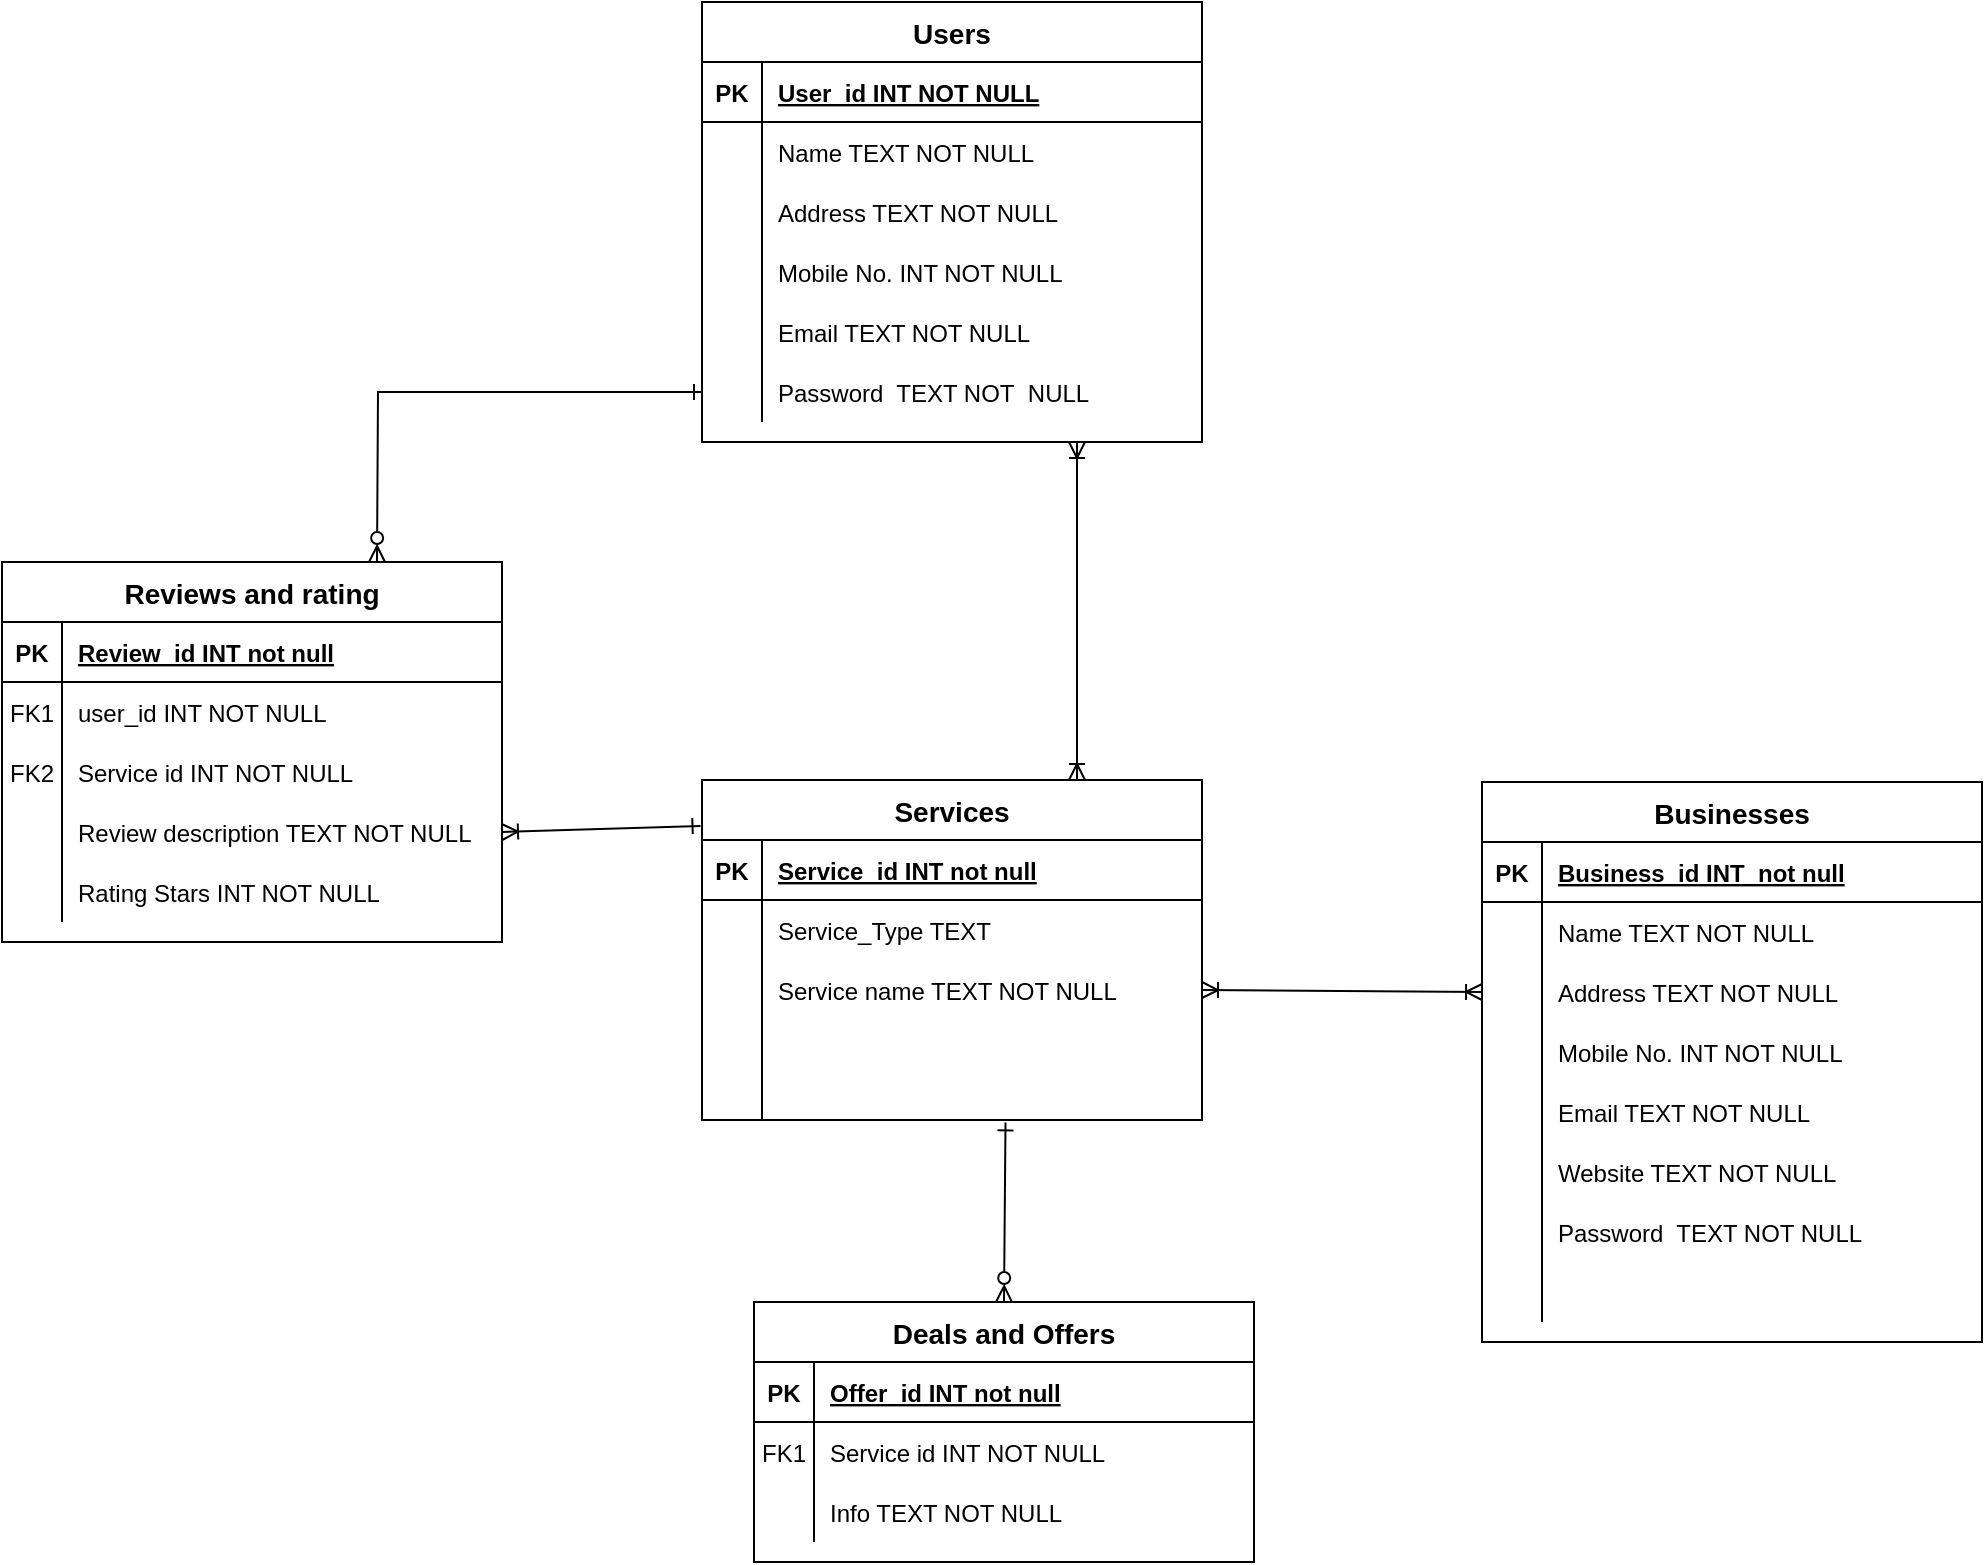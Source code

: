 <mxfile version="20.8.16" type="device"><diagram name="Page-1" id="4z1wokyIxAXoWgHfzOWW"><mxGraphModel dx="1480" dy="866" grid="0" gridSize="10" guides="1" tooltips="1" connect="1" arrows="1" fold="1" page="1" pageScale="1" pageWidth="3300" pageHeight="4681" math="0" shadow="0"><root><mxCell id="0"/><mxCell id="1" parent="0"/><mxCell id="Vyp-nWcAHgOusA_WSz8I-120" value="Businesses" style="shape=table;startSize=30;container=1;collapsible=1;childLayout=tableLayout;fixedRows=1;rowLines=0;fontStyle=1;align=center;resizeLast=1;fillColor=#FFFFFF;fontSize=14;" vertex="1" parent="1"><mxGeometry x="790" y="430" width="250" height="280" as="geometry"/></mxCell><mxCell id="Vyp-nWcAHgOusA_WSz8I-121" value="" style="shape=partialRectangle;collapsible=0;dropTarget=0;pointerEvents=0;fillColor=none;points=[[0,0.5],[1,0.5]];portConstraint=eastwest;top=0;left=0;right=0;bottom=1;" vertex="1" parent="Vyp-nWcAHgOusA_WSz8I-120"><mxGeometry y="30" width="250" height="30" as="geometry"/></mxCell><mxCell id="Vyp-nWcAHgOusA_WSz8I-122" value="PK" style="shape=partialRectangle;overflow=hidden;connectable=0;fillColor=none;top=0;left=0;bottom=0;right=0;fontStyle=1;" vertex="1" parent="Vyp-nWcAHgOusA_WSz8I-121"><mxGeometry width="30" height="30" as="geometry"><mxRectangle width="30" height="30" as="alternateBounds"/></mxGeometry></mxCell><mxCell id="Vyp-nWcAHgOusA_WSz8I-123" value="Business_id INT  not null" style="shape=partialRectangle;overflow=hidden;connectable=0;fillColor=none;top=0;left=0;bottom=0;right=0;align=left;spacingLeft=6;fontStyle=5;" vertex="1" parent="Vyp-nWcAHgOusA_WSz8I-121"><mxGeometry x="30" width="220" height="30" as="geometry"><mxRectangle width="220" height="30" as="alternateBounds"/></mxGeometry></mxCell><mxCell id="Vyp-nWcAHgOusA_WSz8I-124" value="" style="shape=partialRectangle;collapsible=0;dropTarget=0;pointerEvents=0;fillColor=none;points=[[0,0.5],[1,0.5]];portConstraint=eastwest;top=0;left=0;right=0;bottom=0;" vertex="1" parent="Vyp-nWcAHgOusA_WSz8I-120"><mxGeometry y="60" width="250" height="30" as="geometry"/></mxCell><mxCell id="Vyp-nWcAHgOusA_WSz8I-125" value="" style="shape=partialRectangle;overflow=hidden;connectable=0;fillColor=none;top=0;left=0;bottom=0;right=0;" vertex="1" parent="Vyp-nWcAHgOusA_WSz8I-124"><mxGeometry width="30" height="30" as="geometry"><mxRectangle width="30" height="30" as="alternateBounds"/></mxGeometry></mxCell><mxCell id="Vyp-nWcAHgOusA_WSz8I-126" value="Name TEXT NOT NULL" style="shape=partialRectangle;overflow=hidden;connectable=0;fillColor=none;top=0;left=0;bottom=0;right=0;align=left;spacingLeft=6;" vertex="1" parent="Vyp-nWcAHgOusA_WSz8I-124"><mxGeometry x="30" width="220" height="30" as="geometry"><mxRectangle width="220" height="30" as="alternateBounds"/></mxGeometry></mxCell><mxCell id="Vyp-nWcAHgOusA_WSz8I-127" value="" style="shape=partialRectangle;collapsible=0;dropTarget=0;pointerEvents=0;fillColor=none;points=[[0,0.5],[1,0.5]];portConstraint=eastwest;top=0;left=0;right=0;bottom=0;" vertex="1" parent="Vyp-nWcAHgOusA_WSz8I-120"><mxGeometry y="90" width="250" height="30" as="geometry"/></mxCell><mxCell id="Vyp-nWcAHgOusA_WSz8I-128" value="" style="shape=partialRectangle;overflow=hidden;connectable=0;fillColor=none;top=0;left=0;bottom=0;right=0;" vertex="1" parent="Vyp-nWcAHgOusA_WSz8I-127"><mxGeometry width="30" height="30" as="geometry"><mxRectangle width="30" height="30" as="alternateBounds"/></mxGeometry></mxCell><mxCell id="Vyp-nWcAHgOusA_WSz8I-129" value="Address TEXT NOT NULL" style="shape=partialRectangle;overflow=hidden;connectable=0;fillColor=none;top=0;left=0;bottom=0;right=0;align=left;spacingLeft=6;" vertex="1" parent="Vyp-nWcAHgOusA_WSz8I-127"><mxGeometry x="30" width="220" height="30" as="geometry"><mxRectangle width="220" height="30" as="alternateBounds"/></mxGeometry></mxCell><mxCell id="Vyp-nWcAHgOusA_WSz8I-130" value="" style="shape=partialRectangle;collapsible=0;dropTarget=0;pointerEvents=0;fillColor=none;points=[[0,0.5],[1,0.5]];portConstraint=eastwest;top=0;left=0;right=0;bottom=0;" vertex="1" parent="Vyp-nWcAHgOusA_WSz8I-120"><mxGeometry y="120" width="250" height="30" as="geometry"/></mxCell><mxCell id="Vyp-nWcAHgOusA_WSz8I-131" value="" style="shape=partialRectangle;overflow=hidden;connectable=0;fillColor=none;top=0;left=0;bottom=0;right=0;" vertex="1" parent="Vyp-nWcAHgOusA_WSz8I-130"><mxGeometry width="30" height="30" as="geometry"><mxRectangle width="30" height="30" as="alternateBounds"/></mxGeometry></mxCell><mxCell id="Vyp-nWcAHgOusA_WSz8I-132" value="Mobile No. INT NOT NULL" style="shape=partialRectangle;overflow=hidden;connectable=0;fillColor=none;top=0;left=0;bottom=0;right=0;align=left;spacingLeft=6;" vertex="1" parent="Vyp-nWcAHgOusA_WSz8I-130"><mxGeometry x="30" width="220" height="30" as="geometry"><mxRectangle width="220" height="30" as="alternateBounds"/></mxGeometry></mxCell><mxCell id="Vyp-nWcAHgOusA_WSz8I-133" value="" style="shape=partialRectangle;collapsible=0;dropTarget=0;pointerEvents=0;fillColor=none;points=[[0,0.5],[1,0.5]];portConstraint=eastwest;top=0;left=0;right=0;bottom=0;" vertex="1" parent="Vyp-nWcAHgOusA_WSz8I-120"><mxGeometry y="150" width="250" height="30" as="geometry"/></mxCell><mxCell id="Vyp-nWcAHgOusA_WSz8I-134" value="" style="shape=partialRectangle;overflow=hidden;connectable=0;fillColor=none;top=0;left=0;bottom=0;right=0;" vertex="1" parent="Vyp-nWcAHgOusA_WSz8I-133"><mxGeometry width="30" height="30" as="geometry"><mxRectangle width="30" height="30" as="alternateBounds"/></mxGeometry></mxCell><mxCell id="Vyp-nWcAHgOusA_WSz8I-135" value="Email TEXT NOT NULL" style="shape=partialRectangle;overflow=hidden;connectable=0;fillColor=none;top=0;left=0;bottom=0;right=0;align=left;spacingLeft=6;" vertex="1" parent="Vyp-nWcAHgOusA_WSz8I-133"><mxGeometry x="30" width="220" height="30" as="geometry"><mxRectangle width="220" height="30" as="alternateBounds"/></mxGeometry></mxCell><mxCell id="Vyp-nWcAHgOusA_WSz8I-136" value="" style="shape=partialRectangle;collapsible=0;dropTarget=0;pointerEvents=0;fillColor=none;points=[[0,0.5],[1,0.5]];portConstraint=eastwest;top=0;left=0;right=0;bottom=0;" vertex="1" parent="Vyp-nWcAHgOusA_WSz8I-120"><mxGeometry y="180" width="250" height="30" as="geometry"/></mxCell><mxCell id="Vyp-nWcAHgOusA_WSz8I-137" value="" style="shape=partialRectangle;overflow=hidden;connectable=0;fillColor=none;top=0;left=0;bottom=0;right=0;" vertex="1" parent="Vyp-nWcAHgOusA_WSz8I-136"><mxGeometry width="30" height="30" as="geometry"><mxRectangle width="30" height="30" as="alternateBounds"/></mxGeometry></mxCell><mxCell id="Vyp-nWcAHgOusA_WSz8I-138" value="Website TEXT NOT NULL" style="shape=partialRectangle;overflow=hidden;connectable=0;fillColor=none;top=0;left=0;bottom=0;right=0;align=left;spacingLeft=6;" vertex="1" parent="Vyp-nWcAHgOusA_WSz8I-136"><mxGeometry x="30" width="220" height="30" as="geometry"><mxRectangle width="220" height="30" as="alternateBounds"/></mxGeometry></mxCell><mxCell id="Vyp-nWcAHgOusA_WSz8I-139" value="" style="shape=partialRectangle;collapsible=0;dropTarget=0;pointerEvents=0;fillColor=none;points=[[0,0.5],[1,0.5]];portConstraint=eastwest;top=0;left=0;right=0;bottom=0;" vertex="1" parent="Vyp-nWcAHgOusA_WSz8I-120"><mxGeometry y="210" width="250" height="30" as="geometry"/></mxCell><mxCell id="Vyp-nWcAHgOusA_WSz8I-140" value="" style="shape=partialRectangle;overflow=hidden;connectable=0;fillColor=none;top=0;left=0;bottom=0;right=0;" vertex="1" parent="Vyp-nWcAHgOusA_WSz8I-139"><mxGeometry width="30" height="30" as="geometry"><mxRectangle width="30" height="30" as="alternateBounds"/></mxGeometry></mxCell><mxCell id="Vyp-nWcAHgOusA_WSz8I-141" value="Password  TEXT NOT NULL" style="shape=partialRectangle;overflow=hidden;connectable=0;fillColor=none;top=0;left=0;bottom=0;right=0;align=left;spacingLeft=6;" vertex="1" parent="Vyp-nWcAHgOusA_WSz8I-139"><mxGeometry x="30" width="220" height="30" as="geometry"><mxRectangle width="220" height="30" as="alternateBounds"/></mxGeometry></mxCell><mxCell id="Vyp-nWcAHgOusA_WSz8I-142" value="" style="shape=partialRectangle;collapsible=0;dropTarget=0;pointerEvents=0;fillColor=none;points=[[0,0.5],[1,0.5]];portConstraint=eastwest;top=0;left=0;right=0;bottom=0;" vertex="1" parent="Vyp-nWcAHgOusA_WSz8I-120"><mxGeometry y="240" width="250" height="30" as="geometry"/></mxCell><mxCell id="Vyp-nWcAHgOusA_WSz8I-143" value="" style="shape=partialRectangle;overflow=hidden;connectable=0;fillColor=none;top=0;left=0;bottom=0;right=0;" vertex="1" parent="Vyp-nWcAHgOusA_WSz8I-142"><mxGeometry width="30" height="30" as="geometry"><mxRectangle width="30" height="30" as="alternateBounds"/></mxGeometry></mxCell><mxCell id="Vyp-nWcAHgOusA_WSz8I-144" value="" style="shape=partialRectangle;overflow=hidden;connectable=0;fillColor=none;top=0;left=0;bottom=0;right=0;align=left;spacingLeft=6;" vertex="1" parent="Vyp-nWcAHgOusA_WSz8I-142"><mxGeometry x="30" width="220" height="30" as="geometry"><mxRectangle width="220" height="30" as="alternateBounds"/></mxGeometry></mxCell><mxCell id="Vyp-nWcAHgOusA_WSz8I-145" value="Reviews and rating" style="shape=table;startSize=30;container=1;collapsible=1;childLayout=tableLayout;fixedRows=1;rowLines=0;fontStyle=1;align=center;resizeLast=1;fillColor=#FFFFFF;fontSize=14;" vertex="1" parent="1"><mxGeometry x="50" y="320" width="250" height="190" as="geometry"/></mxCell><mxCell id="Vyp-nWcAHgOusA_WSz8I-146" value="" style="shape=partialRectangle;collapsible=0;dropTarget=0;pointerEvents=0;fillColor=none;points=[[0,0.5],[1,0.5]];portConstraint=eastwest;top=0;left=0;right=0;bottom=1;" vertex="1" parent="Vyp-nWcAHgOusA_WSz8I-145"><mxGeometry y="30" width="250" height="30" as="geometry"/></mxCell><mxCell id="Vyp-nWcAHgOusA_WSz8I-147" value="PK" style="shape=partialRectangle;overflow=hidden;connectable=0;fillColor=none;top=0;left=0;bottom=0;right=0;fontStyle=1;" vertex="1" parent="Vyp-nWcAHgOusA_WSz8I-146"><mxGeometry width="30" height="30" as="geometry"><mxRectangle width="30" height="30" as="alternateBounds"/></mxGeometry></mxCell><mxCell id="Vyp-nWcAHgOusA_WSz8I-148" value="Review_id INT not null" style="shape=partialRectangle;overflow=hidden;connectable=0;fillColor=none;top=0;left=0;bottom=0;right=0;align=left;spacingLeft=6;fontStyle=5;" vertex="1" parent="Vyp-nWcAHgOusA_WSz8I-146"><mxGeometry x="30" width="220" height="30" as="geometry"><mxRectangle width="220" height="30" as="alternateBounds"/></mxGeometry></mxCell><mxCell id="Vyp-nWcAHgOusA_WSz8I-149" value="" style="shape=partialRectangle;collapsible=0;dropTarget=0;pointerEvents=0;fillColor=none;points=[[0,0.5],[1,0.5]];portConstraint=eastwest;top=0;left=0;right=0;bottom=0;" vertex="1" parent="Vyp-nWcAHgOusA_WSz8I-145"><mxGeometry y="60" width="250" height="30" as="geometry"/></mxCell><mxCell id="Vyp-nWcAHgOusA_WSz8I-150" value="FK1" style="shape=partialRectangle;overflow=hidden;connectable=0;fillColor=none;top=0;left=0;bottom=0;right=0;" vertex="1" parent="Vyp-nWcAHgOusA_WSz8I-149"><mxGeometry width="30" height="30" as="geometry"><mxRectangle width="30" height="30" as="alternateBounds"/></mxGeometry></mxCell><mxCell id="Vyp-nWcAHgOusA_WSz8I-151" value="user_id INT NOT NULL" style="shape=partialRectangle;overflow=hidden;connectable=0;fillColor=none;top=0;left=0;bottom=0;right=0;align=left;spacingLeft=6;" vertex="1" parent="Vyp-nWcAHgOusA_WSz8I-149"><mxGeometry x="30" width="220" height="30" as="geometry"><mxRectangle width="220" height="30" as="alternateBounds"/></mxGeometry></mxCell><mxCell id="Vyp-nWcAHgOusA_WSz8I-152" value="" style="shape=partialRectangle;collapsible=0;dropTarget=0;pointerEvents=0;fillColor=none;points=[[0,0.5],[1,0.5]];portConstraint=eastwest;top=0;left=0;right=0;bottom=0;" vertex="1" parent="Vyp-nWcAHgOusA_WSz8I-145"><mxGeometry y="90" width="250" height="30" as="geometry"/></mxCell><mxCell id="Vyp-nWcAHgOusA_WSz8I-153" value="FK2" style="shape=partialRectangle;overflow=hidden;connectable=0;fillColor=none;top=0;left=0;bottom=0;right=0;" vertex="1" parent="Vyp-nWcAHgOusA_WSz8I-152"><mxGeometry width="30" height="30" as="geometry"><mxRectangle width="30" height="30" as="alternateBounds"/></mxGeometry></mxCell><mxCell id="Vyp-nWcAHgOusA_WSz8I-154" value="Service id INT NOT NULL" style="shape=partialRectangle;overflow=hidden;connectable=0;fillColor=none;top=0;left=0;bottom=0;right=0;align=left;spacingLeft=6;" vertex="1" parent="Vyp-nWcAHgOusA_WSz8I-152"><mxGeometry x="30" width="220" height="30" as="geometry"><mxRectangle width="220" height="30" as="alternateBounds"/></mxGeometry></mxCell><mxCell id="Vyp-nWcAHgOusA_WSz8I-155" value="" style="shape=partialRectangle;collapsible=0;dropTarget=0;pointerEvents=0;fillColor=none;points=[[0,0.5],[1,0.5]];portConstraint=eastwest;top=0;left=0;right=0;bottom=0;" vertex="1" parent="Vyp-nWcAHgOusA_WSz8I-145"><mxGeometry y="120" width="250" height="30" as="geometry"/></mxCell><mxCell id="Vyp-nWcAHgOusA_WSz8I-156" value="" style="shape=partialRectangle;overflow=hidden;connectable=0;fillColor=none;top=0;left=0;bottom=0;right=0;" vertex="1" parent="Vyp-nWcAHgOusA_WSz8I-155"><mxGeometry width="30" height="30" as="geometry"><mxRectangle width="30" height="30" as="alternateBounds"/></mxGeometry></mxCell><mxCell id="Vyp-nWcAHgOusA_WSz8I-157" value="Review description TEXT NOT NULL" style="shape=partialRectangle;overflow=hidden;connectable=0;fillColor=none;top=0;left=0;bottom=0;right=0;align=left;spacingLeft=6;" vertex="1" parent="Vyp-nWcAHgOusA_WSz8I-155"><mxGeometry x="30" width="220" height="30" as="geometry"><mxRectangle width="220" height="30" as="alternateBounds"/></mxGeometry></mxCell><mxCell id="Vyp-nWcAHgOusA_WSz8I-158" value="" style="shape=partialRectangle;collapsible=0;dropTarget=0;pointerEvents=0;fillColor=none;points=[[0,0.5],[1,0.5]];portConstraint=eastwest;top=0;left=0;right=0;bottom=0;" vertex="1" parent="Vyp-nWcAHgOusA_WSz8I-145"><mxGeometry y="150" width="250" height="30" as="geometry"/></mxCell><mxCell id="Vyp-nWcAHgOusA_WSz8I-159" value="" style="shape=partialRectangle;overflow=hidden;connectable=0;fillColor=none;top=0;left=0;bottom=0;right=0;" vertex="1" parent="Vyp-nWcAHgOusA_WSz8I-158"><mxGeometry width="30" height="30" as="geometry"><mxRectangle width="30" height="30" as="alternateBounds"/></mxGeometry></mxCell><mxCell id="Vyp-nWcAHgOusA_WSz8I-160" value="Rating Stars INT NOT NULL" style="shape=partialRectangle;overflow=hidden;connectable=0;fillColor=none;top=0;left=0;bottom=0;right=0;align=left;spacingLeft=6;" vertex="1" parent="Vyp-nWcAHgOusA_WSz8I-158"><mxGeometry x="30" width="220" height="30" as="geometry"><mxRectangle width="220" height="30" as="alternateBounds"/></mxGeometry></mxCell><mxCell id="Vyp-nWcAHgOusA_WSz8I-161" value="Users" style="shape=table;startSize=30;container=1;collapsible=1;childLayout=tableLayout;fixedRows=1;rowLines=0;fontStyle=1;align=center;resizeLast=1;fillColor=#FFFFFF;fontSize=14;" vertex="1" parent="1"><mxGeometry x="400" y="40" width="250" height="220" as="geometry"/></mxCell><mxCell id="Vyp-nWcAHgOusA_WSz8I-162" value="" style="shape=partialRectangle;collapsible=0;dropTarget=0;pointerEvents=0;fillColor=none;points=[[0,0.5],[1,0.5]];portConstraint=eastwest;top=0;left=0;right=0;bottom=1;" vertex="1" parent="Vyp-nWcAHgOusA_WSz8I-161"><mxGeometry y="30" width="250" height="30" as="geometry"/></mxCell><mxCell id="Vyp-nWcAHgOusA_WSz8I-163" value="PK" style="shape=partialRectangle;overflow=hidden;connectable=0;fillColor=none;top=0;left=0;bottom=0;right=0;fontStyle=1;" vertex="1" parent="Vyp-nWcAHgOusA_WSz8I-162"><mxGeometry width="30" height="30" as="geometry"><mxRectangle width="30" height="30" as="alternateBounds"/></mxGeometry></mxCell><mxCell id="Vyp-nWcAHgOusA_WSz8I-164" value="User_id INT NOT NULL" style="shape=partialRectangle;overflow=hidden;connectable=0;fillColor=none;top=0;left=0;bottom=0;right=0;align=left;spacingLeft=6;fontStyle=5;" vertex="1" parent="Vyp-nWcAHgOusA_WSz8I-162"><mxGeometry x="30" width="220" height="30" as="geometry"><mxRectangle width="220" height="30" as="alternateBounds"/></mxGeometry></mxCell><mxCell id="Vyp-nWcAHgOusA_WSz8I-165" value="" style="shape=partialRectangle;collapsible=0;dropTarget=0;pointerEvents=0;fillColor=none;points=[[0,0.5],[1,0.5]];portConstraint=eastwest;top=0;left=0;right=0;bottom=0;" vertex="1" parent="Vyp-nWcAHgOusA_WSz8I-161"><mxGeometry y="60" width="250" height="30" as="geometry"/></mxCell><mxCell id="Vyp-nWcAHgOusA_WSz8I-166" value="" style="shape=partialRectangle;overflow=hidden;connectable=0;fillColor=none;top=0;left=0;bottom=0;right=0;" vertex="1" parent="Vyp-nWcAHgOusA_WSz8I-165"><mxGeometry width="30" height="30" as="geometry"><mxRectangle width="30" height="30" as="alternateBounds"/></mxGeometry></mxCell><mxCell id="Vyp-nWcAHgOusA_WSz8I-167" value="Name TEXT NOT NULL" style="shape=partialRectangle;overflow=hidden;connectable=0;fillColor=none;top=0;left=0;bottom=0;right=0;align=left;spacingLeft=6;" vertex="1" parent="Vyp-nWcAHgOusA_WSz8I-165"><mxGeometry x="30" width="220" height="30" as="geometry"><mxRectangle width="220" height="30" as="alternateBounds"/></mxGeometry></mxCell><mxCell id="Vyp-nWcAHgOusA_WSz8I-168" value="" style="shape=partialRectangle;collapsible=0;dropTarget=0;pointerEvents=0;fillColor=none;points=[[0,0.5],[1,0.5]];portConstraint=eastwest;top=0;left=0;right=0;bottom=0;" vertex="1" parent="Vyp-nWcAHgOusA_WSz8I-161"><mxGeometry y="90" width="250" height="30" as="geometry"/></mxCell><mxCell id="Vyp-nWcAHgOusA_WSz8I-169" value="" style="shape=partialRectangle;overflow=hidden;connectable=0;fillColor=none;top=0;left=0;bottom=0;right=0;" vertex="1" parent="Vyp-nWcAHgOusA_WSz8I-168"><mxGeometry width="30" height="30" as="geometry"><mxRectangle width="30" height="30" as="alternateBounds"/></mxGeometry></mxCell><mxCell id="Vyp-nWcAHgOusA_WSz8I-170" value="Address TEXT NOT NULL" style="shape=partialRectangle;overflow=hidden;connectable=0;fillColor=none;top=0;left=0;bottom=0;right=0;align=left;spacingLeft=6;" vertex="1" parent="Vyp-nWcAHgOusA_WSz8I-168"><mxGeometry x="30" width="220" height="30" as="geometry"><mxRectangle width="220" height="30" as="alternateBounds"/></mxGeometry></mxCell><mxCell id="Vyp-nWcAHgOusA_WSz8I-171" value="" style="shape=partialRectangle;collapsible=0;dropTarget=0;pointerEvents=0;fillColor=none;points=[[0,0.5],[1,0.5]];portConstraint=eastwest;top=0;left=0;right=0;bottom=0;" vertex="1" parent="Vyp-nWcAHgOusA_WSz8I-161"><mxGeometry y="120" width="250" height="30" as="geometry"/></mxCell><mxCell id="Vyp-nWcAHgOusA_WSz8I-172" value="" style="shape=partialRectangle;overflow=hidden;connectable=0;fillColor=none;top=0;left=0;bottom=0;right=0;" vertex="1" parent="Vyp-nWcAHgOusA_WSz8I-171"><mxGeometry width="30" height="30" as="geometry"><mxRectangle width="30" height="30" as="alternateBounds"/></mxGeometry></mxCell><mxCell id="Vyp-nWcAHgOusA_WSz8I-173" value="Mobile No. INT NOT NULL" style="shape=partialRectangle;overflow=hidden;connectable=0;fillColor=none;top=0;left=0;bottom=0;right=0;align=left;spacingLeft=6;" vertex="1" parent="Vyp-nWcAHgOusA_WSz8I-171"><mxGeometry x="30" width="220" height="30" as="geometry"><mxRectangle width="220" height="30" as="alternateBounds"/></mxGeometry></mxCell><mxCell id="Vyp-nWcAHgOusA_WSz8I-174" value="" style="shape=partialRectangle;collapsible=0;dropTarget=0;pointerEvents=0;fillColor=none;points=[[0,0.5],[1,0.5]];portConstraint=eastwest;top=0;left=0;right=0;bottom=0;" vertex="1" parent="Vyp-nWcAHgOusA_WSz8I-161"><mxGeometry y="150" width="250" height="30" as="geometry"/></mxCell><mxCell id="Vyp-nWcAHgOusA_WSz8I-175" value="" style="shape=partialRectangle;overflow=hidden;connectable=0;fillColor=none;top=0;left=0;bottom=0;right=0;" vertex="1" parent="Vyp-nWcAHgOusA_WSz8I-174"><mxGeometry width="30" height="30" as="geometry"><mxRectangle width="30" height="30" as="alternateBounds"/></mxGeometry></mxCell><mxCell id="Vyp-nWcAHgOusA_WSz8I-176" value="Email TEXT NOT NULL" style="shape=partialRectangle;overflow=hidden;connectable=0;fillColor=none;top=0;left=0;bottom=0;right=0;align=left;spacingLeft=6;" vertex="1" parent="Vyp-nWcAHgOusA_WSz8I-174"><mxGeometry x="30" width="220" height="30" as="geometry"><mxRectangle width="220" height="30" as="alternateBounds"/></mxGeometry></mxCell><mxCell id="Vyp-nWcAHgOusA_WSz8I-177" value="" style="shape=partialRectangle;collapsible=0;dropTarget=0;pointerEvents=0;fillColor=none;points=[[0,0.5],[1,0.5]];portConstraint=eastwest;top=0;left=0;right=0;bottom=0;" vertex="1" parent="Vyp-nWcAHgOusA_WSz8I-161"><mxGeometry y="180" width="250" height="30" as="geometry"/></mxCell><mxCell id="Vyp-nWcAHgOusA_WSz8I-178" value="" style="shape=partialRectangle;overflow=hidden;connectable=0;fillColor=none;top=0;left=0;bottom=0;right=0;" vertex="1" parent="Vyp-nWcAHgOusA_WSz8I-177"><mxGeometry width="30" height="30" as="geometry"><mxRectangle width="30" height="30" as="alternateBounds"/></mxGeometry></mxCell><mxCell id="Vyp-nWcAHgOusA_WSz8I-179" value="Password  TEXT NOT  NULL" style="shape=partialRectangle;overflow=hidden;connectable=0;fillColor=none;top=0;left=0;bottom=0;right=0;align=left;spacingLeft=6;" vertex="1" parent="Vyp-nWcAHgOusA_WSz8I-177"><mxGeometry x="30" width="220" height="30" as="geometry"><mxRectangle width="220" height="30" as="alternateBounds"/></mxGeometry></mxCell><mxCell id="Vyp-nWcAHgOusA_WSz8I-180" value="Deals and Offers" style="shape=table;startSize=30;container=1;collapsible=1;childLayout=tableLayout;fixedRows=1;rowLines=0;fontStyle=1;align=center;resizeLast=1;fillColor=#FFFFFF;fontSize=14;" vertex="1" parent="1"><mxGeometry x="426" y="690" width="250" height="130" as="geometry"/></mxCell><mxCell id="Vyp-nWcAHgOusA_WSz8I-181" value="" style="shape=partialRectangle;collapsible=0;dropTarget=0;pointerEvents=0;fillColor=none;points=[[0,0.5],[1,0.5]];portConstraint=eastwest;top=0;left=0;right=0;bottom=1;" vertex="1" parent="Vyp-nWcAHgOusA_WSz8I-180"><mxGeometry y="30" width="250" height="30" as="geometry"/></mxCell><mxCell id="Vyp-nWcAHgOusA_WSz8I-182" value="PK" style="shape=partialRectangle;overflow=hidden;connectable=0;fillColor=none;top=0;left=0;bottom=0;right=0;fontStyle=1;" vertex="1" parent="Vyp-nWcAHgOusA_WSz8I-181"><mxGeometry width="30" height="30" as="geometry"><mxRectangle width="30" height="30" as="alternateBounds"/></mxGeometry></mxCell><mxCell id="Vyp-nWcAHgOusA_WSz8I-183" value="Offer_id INT not null" style="shape=partialRectangle;overflow=hidden;connectable=0;fillColor=none;top=0;left=0;bottom=0;right=0;align=left;spacingLeft=6;fontStyle=5;" vertex="1" parent="Vyp-nWcAHgOusA_WSz8I-181"><mxGeometry x="30" width="220" height="30" as="geometry"><mxRectangle width="220" height="30" as="alternateBounds"/></mxGeometry></mxCell><mxCell id="Vyp-nWcAHgOusA_WSz8I-184" value="" style="shape=partialRectangle;collapsible=0;dropTarget=0;pointerEvents=0;fillColor=none;points=[[0,0.5],[1,0.5]];portConstraint=eastwest;top=0;left=0;right=0;bottom=0;" vertex="1" parent="Vyp-nWcAHgOusA_WSz8I-180"><mxGeometry y="60" width="250" height="30" as="geometry"/></mxCell><mxCell id="Vyp-nWcAHgOusA_WSz8I-185" value="FK1" style="shape=partialRectangle;overflow=hidden;connectable=0;fillColor=none;top=0;left=0;bottom=0;right=0;" vertex="1" parent="Vyp-nWcAHgOusA_WSz8I-184"><mxGeometry width="30" height="30" as="geometry"><mxRectangle width="30" height="30" as="alternateBounds"/></mxGeometry></mxCell><mxCell id="Vyp-nWcAHgOusA_WSz8I-186" value="Service id INT NOT NULL" style="shape=partialRectangle;overflow=hidden;connectable=0;fillColor=none;top=0;left=0;bottom=0;right=0;align=left;spacingLeft=6;" vertex="1" parent="Vyp-nWcAHgOusA_WSz8I-184"><mxGeometry x="30" width="220" height="30" as="geometry"><mxRectangle width="220" height="30" as="alternateBounds"/></mxGeometry></mxCell><mxCell id="Vyp-nWcAHgOusA_WSz8I-187" value="" style="shape=partialRectangle;collapsible=0;dropTarget=0;pointerEvents=0;fillColor=none;points=[[0,0.5],[1,0.5]];portConstraint=eastwest;top=0;left=0;right=0;bottom=0;" vertex="1" parent="Vyp-nWcAHgOusA_WSz8I-180"><mxGeometry y="90" width="250" height="30" as="geometry"/></mxCell><mxCell id="Vyp-nWcAHgOusA_WSz8I-188" value="" style="shape=partialRectangle;overflow=hidden;connectable=0;fillColor=none;top=0;left=0;bottom=0;right=0;" vertex="1" parent="Vyp-nWcAHgOusA_WSz8I-187"><mxGeometry width="30" height="30" as="geometry"><mxRectangle width="30" height="30" as="alternateBounds"/></mxGeometry></mxCell><mxCell id="Vyp-nWcAHgOusA_WSz8I-189" value="Info TEXT NOT NULL" style="shape=partialRectangle;overflow=hidden;connectable=0;fillColor=none;top=0;left=0;bottom=0;right=0;align=left;spacingLeft=6;" vertex="1" parent="Vyp-nWcAHgOusA_WSz8I-187"><mxGeometry x="30" width="220" height="30" as="geometry"><mxRectangle width="220" height="30" as="alternateBounds"/></mxGeometry></mxCell><mxCell id="Vyp-nWcAHgOusA_WSz8I-190" value="Services" style="shape=table;startSize=30;container=1;collapsible=1;childLayout=tableLayout;fixedRows=1;rowLines=0;fontStyle=1;align=center;resizeLast=1;fillColor=#FFFFFF;fontSize=14;" vertex="1" parent="1"><mxGeometry x="400" y="429" width="250" height="170" as="geometry"/></mxCell><mxCell id="Vyp-nWcAHgOusA_WSz8I-191" value="" style="shape=partialRectangle;collapsible=0;dropTarget=0;pointerEvents=0;fillColor=none;points=[[0,0.5],[1,0.5]];portConstraint=eastwest;top=0;left=0;right=0;bottom=1;" vertex="1" parent="Vyp-nWcAHgOusA_WSz8I-190"><mxGeometry y="30" width="250" height="30" as="geometry"/></mxCell><mxCell id="Vyp-nWcAHgOusA_WSz8I-192" value="PK" style="shape=partialRectangle;overflow=hidden;connectable=0;fillColor=none;top=0;left=0;bottom=0;right=0;fontStyle=1;" vertex="1" parent="Vyp-nWcAHgOusA_WSz8I-191"><mxGeometry width="30" height="30" as="geometry"><mxRectangle width="30" height="30" as="alternateBounds"/></mxGeometry></mxCell><mxCell id="Vyp-nWcAHgOusA_WSz8I-193" value="Service_id INT not null" style="shape=partialRectangle;overflow=hidden;connectable=0;fillColor=none;top=0;left=0;bottom=0;right=0;align=left;spacingLeft=6;fontStyle=5;" vertex="1" parent="Vyp-nWcAHgOusA_WSz8I-191"><mxGeometry x="30" width="220" height="30" as="geometry"><mxRectangle width="220" height="30" as="alternateBounds"/></mxGeometry></mxCell><mxCell id="Vyp-nWcAHgOusA_WSz8I-194" value="" style="shape=partialRectangle;collapsible=0;dropTarget=0;pointerEvents=0;fillColor=none;points=[[0,0.5],[1,0.5]];portConstraint=eastwest;top=0;left=0;right=0;bottom=0;" vertex="1" parent="Vyp-nWcAHgOusA_WSz8I-190"><mxGeometry y="60" width="250" height="30" as="geometry"/></mxCell><mxCell id="Vyp-nWcAHgOusA_WSz8I-195" value="" style="shape=partialRectangle;overflow=hidden;connectable=0;fillColor=none;top=0;left=0;bottom=0;right=0;" vertex="1" parent="Vyp-nWcAHgOusA_WSz8I-194"><mxGeometry width="30" height="30" as="geometry"><mxRectangle width="30" height="30" as="alternateBounds"/></mxGeometry></mxCell><mxCell id="Vyp-nWcAHgOusA_WSz8I-196" value="Service_Type TEXT" style="shape=partialRectangle;overflow=hidden;connectable=0;fillColor=none;top=0;left=0;bottom=0;right=0;align=left;spacingLeft=6;" vertex="1" parent="Vyp-nWcAHgOusA_WSz8I-194"><mxGeometry x="30" width="220" height="30" as="geometry"><mxRectangle width="220" height="30" as="alternateBounds"/></mxGeometry></mxCell><mxCell id="Vyp-nWcAHgOusA_WSz8I-197" value="" style="shape=partialRectangle;collapsible=0;dropTarget=0;pointerEvents=0;fillColor=none;points=[[0,0.5],[1,0.5]];portConstraint=eastwest;top=0;left=0;right=0;bottom=0;" vertex="1" parent="Vyp-nWcAHgOusA_WSz8I-190"><mxGeometry y="90" width="250" height="30" as="geometry"/></mxCell><mxCell id="Vyp-nWcAHgOusA_WSz8I-198" value="" style="shape=partialRectangle;overflow=hidden;connectable=0;fillColor=none;top=0;left=0;bottom=0;right=0;" vertex="1" parent="Vyp-nWcAHgOusA_WSz8I-197"><mxGeometry width="30" height="30" as="geometry"><mxRectangle width="30" height="30" as="alternateBounds"/></mxGeometry></mxCell><mxCell id="Vyp-nWcAHgOusA_WSz8I-199" value="Service name TEXT NOT NULL" style="shape=partialRectangle;overflow=hidden;connectable=0;fillColor=none;top=0;left=0;bottom=0;right=0;align=left;spacingLeft=6;" vertex="1" parent="Vyp-nWcAHgOusA_WSz8I-197"><mxGeometry x="30" width="220" height="30" as="geometry"><mxRectangle width="220" height="30" as="alternateBounds"/></mxGeometry></mxCell><mxCell id="Vyp-nWcAHgOusA_WSz8I-200" value="" style="shape=partialRectangle;collapsible=0;dropTarget=0;pointerEvents=0;fillColor=none;points=[[0,0.5],[1,0.5]];portConstraint=eastwest;top=0;left=0;right=0;bottom=0;" vertex="1" parent="Vyp-nWcAHgOusA_WSz8I-190"><mxGeometry y="120" width="250" height="30" as="geometry"/></mxCell><mxCell id="Vyp-nWcAHgOusA_WSz8I-201" value="" style="shape=partialRectangle;overflow=hidden;connectable=0;fillColor=none;top=0;left=0;bottom=0;right=0;" vertex="1" parent="Vyp-nWcAHgOusA_WSz8I-200"><mxGeometry width="30" height="30" as="geometry"><mxRectangle width="30" height="30" as="alternateBounds"/></mxGeometry></mxCell><mxCell id="Vyp-nWcAHgOusA_WSz8I-202" value="" style="shape=partialRectangle;overflow=hidden;connectable=0;fillColor=none;top=0;left=0;bottom=0;right=0;align=left;spacingLeft=6;" vertex="1" parent="Vyp-nWcAHgOusA_WSz8I-200"><mxGeometry x="30" width="220" height="30" as="geometry"><mxRectangle width="220" height="30" as="alternateBounds"/></mxGeometry></mxCell><mxCell id="Vyp-nWcAHgOusA_WSz8I-203" value="" style="shape=partialRectangle;collapsible=0;dropTarget=0;pointerEvents=0;fillColor=none;points=[[0,0.5],[1,0.5]];portConstraint=eastwest;top=0;left=0;right=0;bottom=0;" vertex="1" parent="Vyp-nWcAHgOusA_WSz8I-190"><mxGeometry y="150" width="250" height="20" as="geometry"/></mxCell><mxCell id="Vyp-nWcAHgOusA_WSz8I-204" value="" style="shape=partialRectangle;overflow=hidden;connectable=0;fillColor=none;top=0;left=0;bottom=0;right=0;" vertex="1" parent="Vyp-nWcAHgOusA_WSz8I-203"><mxGeometry width="30" height="20" as="geometry"><mxRectangle width="30" height="20" as="alternateBounds"/></mxGeometry></mxCell><mxCell id="Vyp-nWcAHgOusA_WSz8I-205" value="" style="shape=partialRectangle;overflow=hidden;connectable=0;fillColor=none;top=0;left=0;bottom=0;right=0;align=left;spacingLeft=6;" vertex="1" parent="Vyp-nWcAHgOusA_WSz8I-203"><mxGeometry x="30" width="220" height="20" as="geometry"><mxRectangle width="220" height="20" as="alternateBounds"/></mxGeometry></mxCell><mxCell id="Vyp-nWcAHgOusA_WSz8I-206" value="" style="endArrow=ERone;html=1;rounded=0;endFill=0;startArrow=ERzeroToMany;startFill=0;entryX=0.607;entryY=1.061;entryDx=0;entryDy=0;entryPerimeter=0;exitX=0.5;exitY=0;exitDx=0;exitDy=0;" edge="1" parent="1" source="Vyp-nWcAHgOusA_WSz8I-180" target="Vyp-nWcAHgOusA_WSz8I-203"><mxGeometry width="50" height="50" relative="1" as="geometry"><mxPoint x="552" y="680" as="sourcePoint"/><mxPoint x="710" y="550" as="targetPoint"/></mxGeometry></mxCell><mxCell id="Vyp-nWcAHgOusA_WSz8I-207" value="" style="endArrow=ERone;html=1;rounded=0;exitX=0.75;exitY=0;exitDx=0;exitDy=0;entryX=0;entryY=0.5;entryDx=0;entryDy=0;endFill=0;startArrow=ERzeroToMany;startFill=0;" edge="1" parent="1" source="Vyp-nWcAHgOusA_WSz8I-145" target="Vyp-nWcAHgOusA_WSz8I-177"><mxGeometry width="50" height="50" relative="1" as="geometry"><mxPoint x="525.0" y="360" as="sourcePoint"/><mxPoint x="525.0" y="270" as="targetPoint"/><Array as="points"><mxPoint x="238" y="235"/></Array></mxGeometry></mxCell><mxCell id="Vyp-nWcAHgOusA_WSz8I-208" value="" style="endArrow=ERone;html=1;rounded=0;exitX=1;exitY=0.5;exitDx=0;exitDy=0;entryX=-0.003;entryY=0.135;entryDx=0;entryDy=0;endFill=0;startArrow=ERoneToMany;startFill=0;entryPerimeter=0;" edge="1" parent="1" source="Vyp-nWcAHgOusA_WSz8I-155" target="Vyp-nWcAHgOusA_WSz8I-190"><mxGeometry width="50" height="50" relative="1" as="geometry"><mxPoint x="299" y="244.88" as="sourcePoint"/><mxPoint x="400.0" y="245" as="targetPoint"/></mxGeometry></mxCell><mxCell id="Vyp-nWcAHgOusA_WSz8I-235" value="" style="endArrow=ERoneToMany;html=1;rounded=0;exitX=0.75;exitY=1;exitDx=0;exitDy=0;entryX=0.75;entryY=0;entryDx=0;entryDy=0;endFill=0;startArrow=ERoneToMany;startFill=0;" edge="1" parent="1" source="Vyp-nWcAHgOusA_WSz8I-161" target="Vyp-nWcAHgOusA_WSz8I-190"><mxGeometry width="50" height="50" relative="1" as="geometry"><mxPoint x="649" y="179.23" as="sourcePoint"/><mxPoint x="750" y="235" as="targetPoint"/></mxGeometry></mxCell><mxCell id="Vyp-nWcAHgOusA_WSz8I-236" value="" style="endArrow=ERoneToMany;html=1;rounded=0;exitX=1;exitY=0.5;exitDx=0;exitDy=0;endFill=0;startArrow=ERoneToMany;startFill=0;entryX=0;entryY=0.5;entryDx=0;entryDy=0;" edge="1" parent="1" source="Vyp-nWcAHgOusA_WSz8I-197" target="Vyp-nWcAHgOusA_WSz8I-127"><mxGeometry width="50" height="50" relative="1" as="geometry"><mxPoint x="620.0" y="430" as="sourcePoint"/><mxPoint x="730" y="620" as="targetPoint"/></mxGeometry></mxCell></root></mxGraphModel></diagram></mxfile>